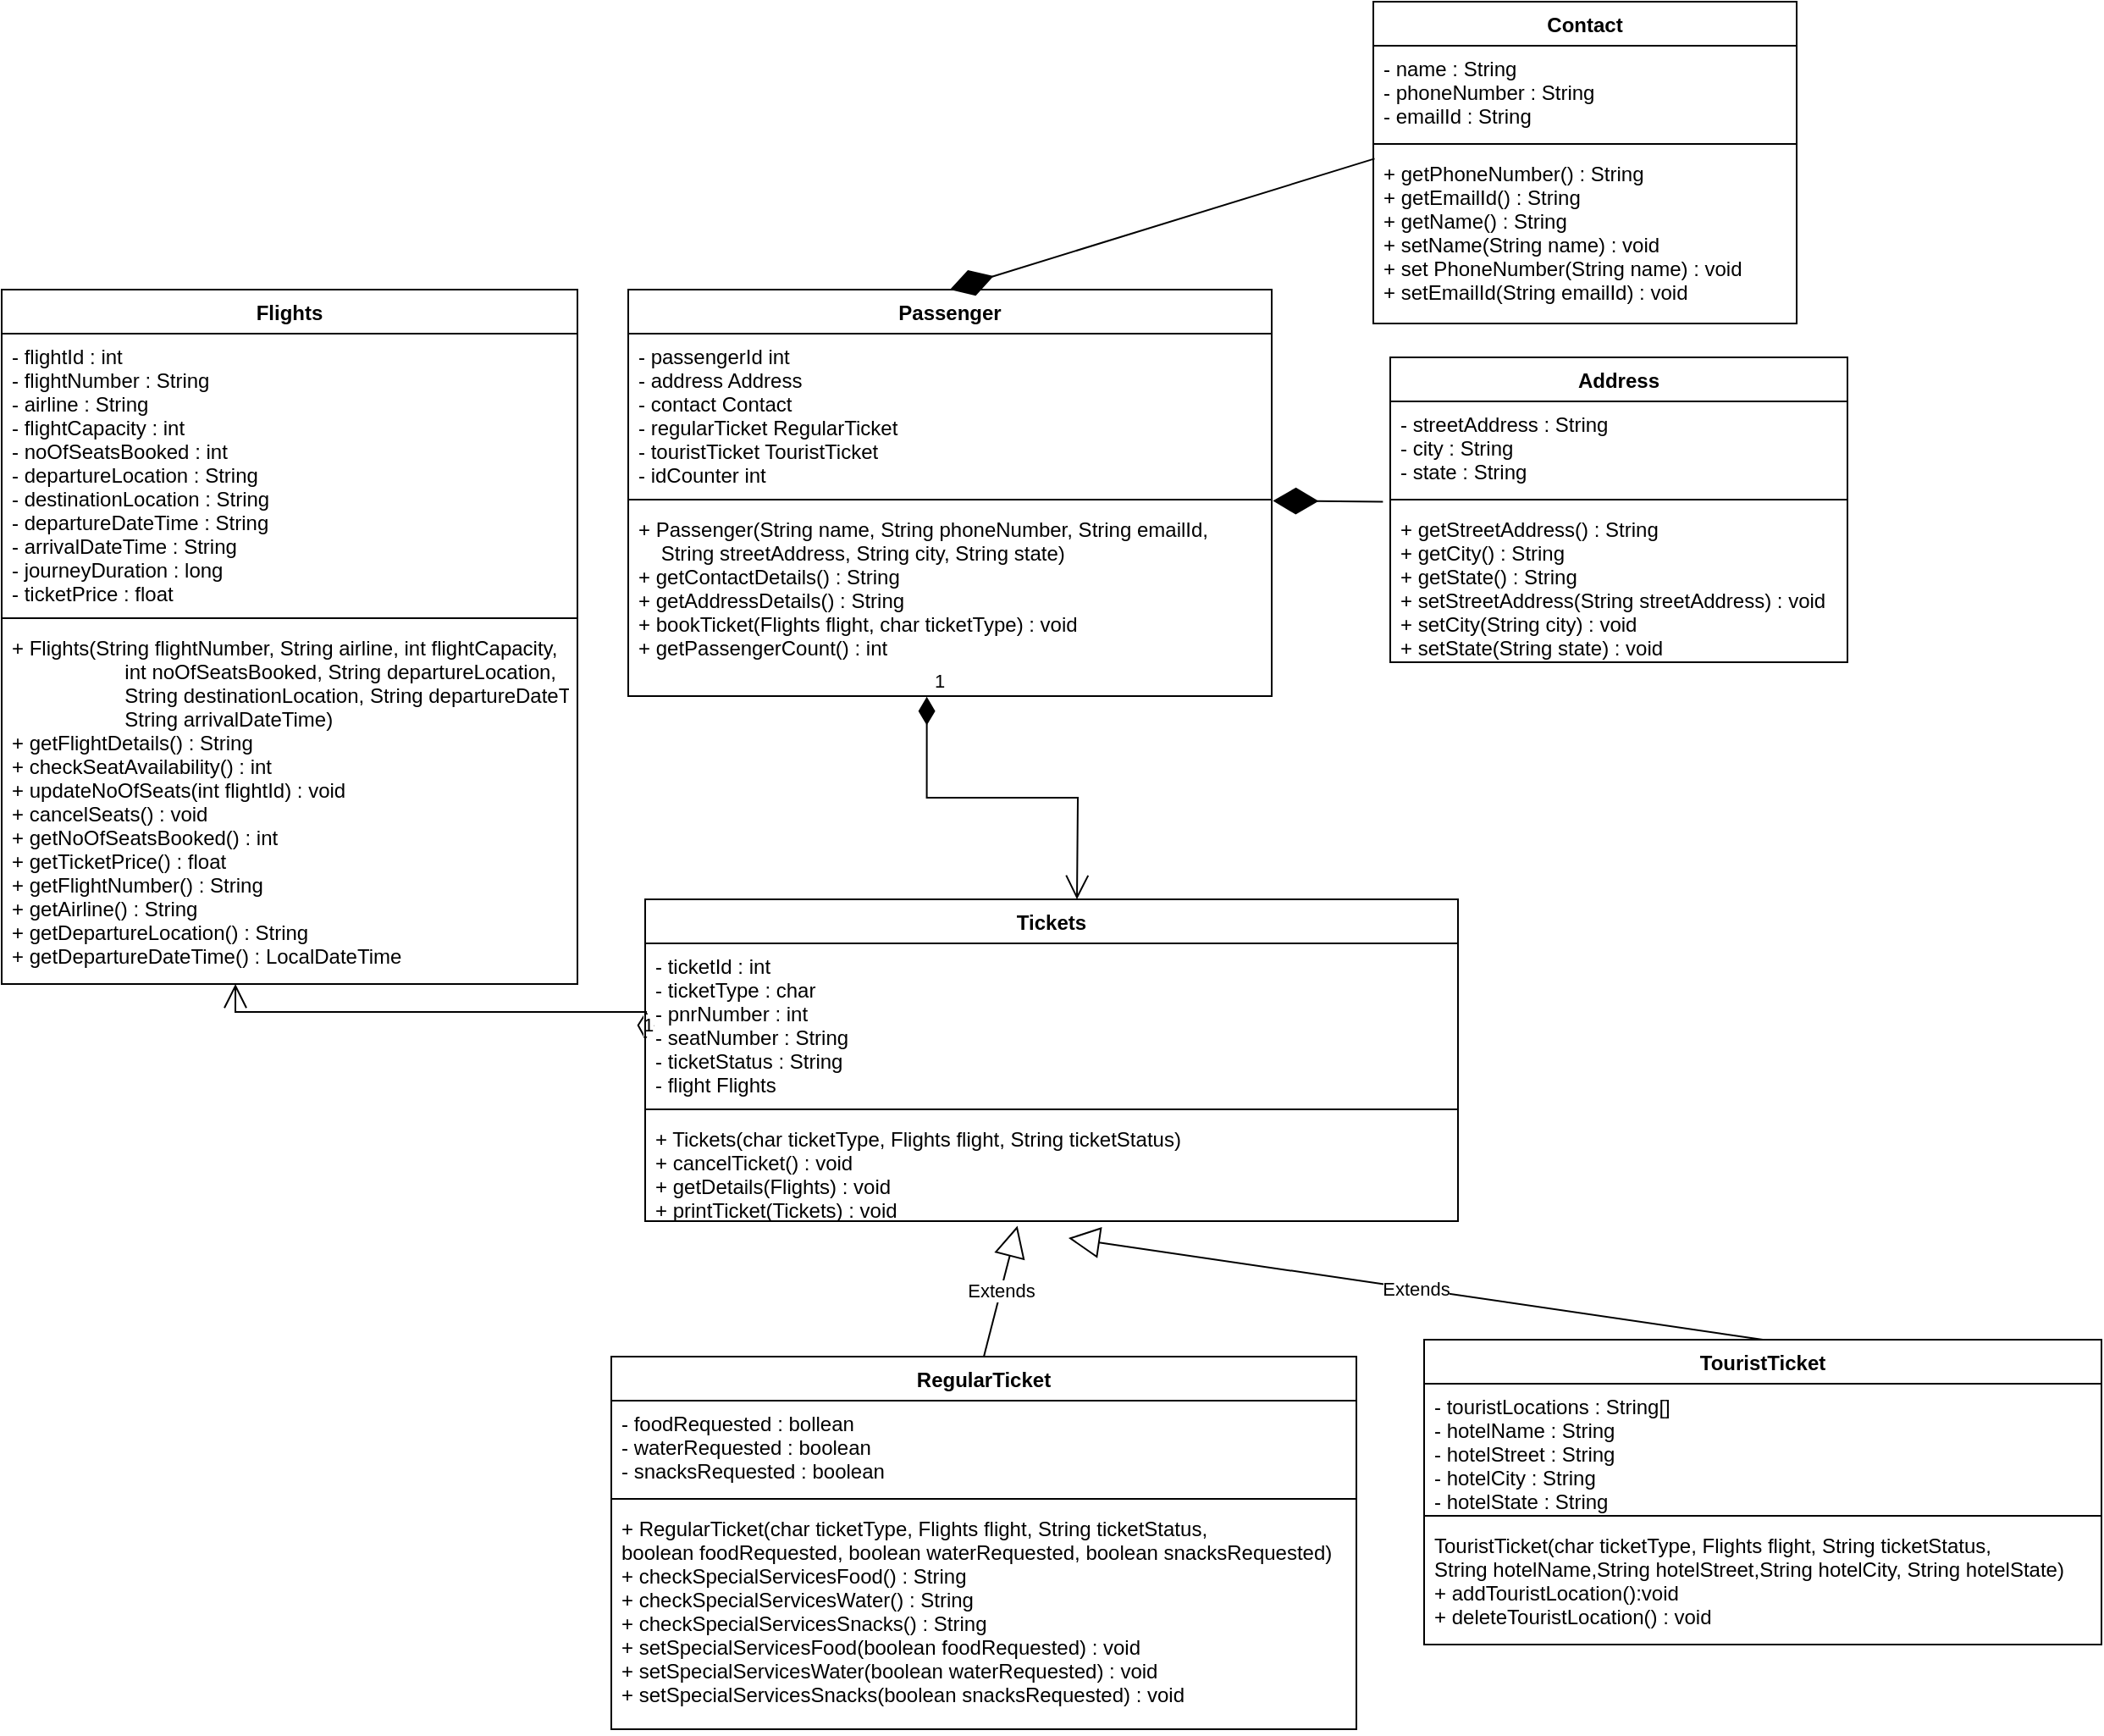 <mxfile version="19.0.2" type="device"><diagram id="SaY9CdiScRE16DnEMUlb" name="Page-1"><mxGraphModel dx="1888" dy="1737" grid="1" gridSize="10" guides="1" tooltips="1" connect="1" arrows="1" fold="1" page="1" pageScale="1" pageWidth="850" pageHeight="1100" math="0" shadow="0"><root><mxCell id="0"/><mxCell id="1" parent="0"/><mxCell id="iqCG_Pqfv1LPZRQMbHWz-1" value="Passenger" style="swimlane;fontStyle=1;align=center;verticalAlign=top;childLayout=stackLayout;horizontal=1;startSize=26;horizontalStack=0;resizeParent=1;resizeParentMax=0;resizeLast=0;collapsible=1;marginBottom=0;" parent="1" vertex="1"><mxGeometry x="40" y="-80" width="380" height="240" as="geometry"/></mxCell><mxCell id="iqCG_Pqfv1LPZRQMbHWz-2" value="- passengerId int&#10;- address Address&#10;- contact Contact&#10;- regularTicket RegularTicket&#10;- touristTicket TouristTicket&#10;- idCounter int" style="text;strokeColor=none;fillColor=none;align=left;verticalAlign=top;spacingLeft=4;spacingRight=4;overflow=hidden;rotatable=0;points=[[0,0.5],[1,0.5]];portConstraint=eastwest;" parent="iqCG_Pqfv1LPZRQMbHWz-1" vertex="1"><mxGeometry y="26" width="380" height="94" as="geometry"/></mxCell><mxCell id="iqCG_Pqfv1LPZRQMbHWz-3" value="" style="line;strokeWidth=1;fillColor=none;align=left;verticalAlign=middle;spacingTop=-1;spacingLeft=3;spacingRight=3;rotatable=0;labelPosition=right;points=[];portConstraint=eastwest;" parent="iqCG_Pqfv1LPZRQMbHWz-1" vertex="1"><mxGeometry y="120" width="380" height="8" as="geometry"/></mxCell><mxCell id="iqCG_Pqfv1LPZRQMbHWz-4" value="+ Passenger(String name, String phoneNumber, String emailId, &#10;    String streetAddress, String city, String state)&#10;+ getContactDetails() : String&#10;+ getAddressDetails() : String&#10;+ bookTicket(Flights flight, char ticketType) : void&#10;+ getPassengerCount() : int" style="text;strokeColor=none;fillColor=none;align=left;verticalAlign=top;spacingLeft=4;spacingRight=4;overflow=hidden;rotatable=0;points=[[0,0.5],[1,0.5]];portConstraint=eastwest;" parent="iqCG_Pqfv1LPZRQMbHWz-1" vertex="1"><mxGeometry y="128" width="380" height="112" as="geometry"/></mxCell><mxCell id="iqCG_Pqfv1LPZRQMbHWz-6" value="Flights" style="swimlane;fontStyle=1;align=center;verticalAlign=top;childLayout=stackLayout;horizontal=1;startSize=26;horizontalStack=0;resizeParent=1;resizeParentMax=0;resizeLast=0;collapsible=1;marginBottom=0;" parent="1" vertex="1"><mxGeometry x="-330" y="-80" width="340" height="410" as="geometry"/></mxCell><mxCell id="iqCG_Pqfv1LPZRQMbHWz-7" value="- flightId : int&#10;- flightNumber : String&#10;- airline : String&#10;- flightCapacity : int&#10;- noOfSeatsBooked : int&#10;- departureLocation : String&#10;- destinationLocation : String&#10;- departureDateTime : String&#10;- arrivalDateTime : String&#10;- journeyDuration : long&#10;- ticketPrice : float" style="text;strokeColor=none;fillColor=none;align=left;verticalAlign=top;spacingLeft=4;spacingRight=4;overflow=hidden;rotatable=0;points=[[0,0.5],[1,0.5]];portConstraint=eastwest;" parent="iqCG_Pqfv1LPZRQMbHWz-6" vertex="1"><mxGeometry y="26" width="340" height="164" as="geometry"/></mxCell><mxCell id="iqCG_Pqfv1LPZRQMbHWz-8" value="" style="line;strokeWidth=1;fillColor=none;align=left;verticalAlign=middle;spacingTop=-1;spacingLeft=3;spacingRight=3;rotatable=0;labelPosition=right;points=[];portConstraint=eastwest;" parent="iqCG_Pqfv1LPZRQMbHWz-6" vertex="1"><mxGeometry y="190" width="340" height="8" as="geometry"/></mxCell><mxCell id="iqCG_Pqfv1LPZRQMbHWz-9" value="+ Flights(String flightNumber, String airline, int flightCapacity,&#10;                    int noOfSeatsBooked, String departureLocation,&#10;                    String destinationLocation, String departureDateTime,&#10;                    String arrivalDateTime)&#10;+ getFlightDetails() : String&#10;+ checkSeatAvailability() : int&#10;+ updateNoOfSeats(int flightId) : void&#10;+ cancelSeats() : void&#10;+ getNoOfSeatsBooked() : int&#10;+ getTicketPrice() : float&#10;+ getFlightNumber() : String&#10;+ getAirline() : String&#10;+ getDepartureLocation() : String&#10;+ getDepartureDateTime() : LocalDateTime&#10; &#10;" style="text;strokeColor=none;fillColor=none;align=left;verticalAlign=top;spacingLeft=4;spacingRight=4;overflow=hidden;rotatable=0;points=[[0,0.5],[1,0.5]];portConstraint=eastwest;" parent="iqCG_Pqfv1LPZRQMbHWz-6" vertex="1"><mxGeometry y="198" width="340" height="212" as="geometry"/></mxCell><mxCell id="iqCG_Pqfv1LPZRQMbHWz-15" value="RegularTicket" style="swimlane;fontStyle=1;align=center;verticalAlign=top;childLayout=stackLayout;horizontal=1;startSize=26;horizontalStack=0;resizeParent=1;resizeParentMax=0;resizeLast=0;collapsible=1;marginBottom=0;" parent="1" vertex="1"><mxGeometry x="30" y="550" width="440" height="220" as="geometry"/></mxCell><mxCell id="iqCG_Pqfv1LPZRQMbHWz-16" value="- foodRequested : bollean&#10;- waterRequested : boolean&#10;- snacksRequested : boolean&#10;" style="text;strokeColor=none;fillColor=none;align=left;verticalAlign=top;spacingLeft=4;spacingRight=4;overflow=hidden;rotatable=0;points=[[0,0.5],[1,0.5]];portConstraint=eastwest;" parent="iqCG_Pqfv1LPZRQMbHWz-15" vertex="1"><mxGeometry y="26" width="440" height="54" as="geometry"/></mxCell><mxCell id="iqCG_Pqfv1LPZRQMbHWz-17" value="" style="line;strokeWidth=1;fillColor=none;align=left;verticalAlign=middle;spacingTop=-1;spacingLeft=3;spacingRight=3;rotatable=0;labelPosition=right;points=[];portConstraint=eastwest;" parent="iqCG_Pqfv1LPZRQMbHWz-15" vertex="1"><mxGeometry y="80" width="440" height="8" as="geometry"/></mxCell><mxCell id="iqCG_Pqfv1LPZRQMbHWz-18" value="+ RegularTicket(char ticketType, Flights flight, String ticketStatus,&#10;boolean foodRequested, boolean waterRequested, boolean snacksRequested)&#10;+ checkSpecialServicesFood() : String&#10;+ checkSpecialServicesWater() : String&#10;+ checkSpecialServicesSnacks() : String&#10;+ setSpecialServicesFood(boolean foodRequested) : void&#10;+ setSpecialServicesWater(boolean waterRequested) : void    &#10;+ setSpecialServicesSnacks(boolean snacksRequested) : void" style="text;strokeColor=none;fillColor=none;align=left;verticalAlign=top;spacingLeft=4;spacingRight=4;overflow=hidden;rotatable=0;points=[[0,0.5],[1,0.5]];portConstraint=eastwest;" parent="iqCG_Pqfv1LPZRQMbHWz-15" vertex="1"><mxGeometry y="88" width="440" height="132" as="geometry"/></mxCell><mxCell id="iqCG_Pqfv1LPZRQMbHWz-19" value="TouristTicket" style="swimlane;fontStyle=1;align=center;verticalAlign=top;childLayout=stackLayout;horizontal=1;startSize=26;horizontalStack=0;resizeParent=1;resizeParentMax=0;resizeLast=0;collapsible=1;marginBottom=0;" parent="1" vertex="1"><mxGeometry x="510" y="540" width="400" height="180" as="geometry"/></mxCell><mxCell id="iqCG_Pqfv1LPZRQMbHWz-20" value="- touristLocations : String[]&#10;- hotelName : String&#10;- hotelStreet : String&#10;- hotelCity : String&#10;- hotelState : String&#10;" style="text;strokeColor=none;fillColor=none;align=left;verticalAlign=top;spacingLeft=4;spacingRight=4;overflow=hidden;rotatable=0;points=[[0,0.5],[1,0.5]];portConstraint=eastwest;" parent="iqCG_Pqfv1LPZRQMbHWz-19" vertex="1"><mxGeometry y="26" width="400" height="74" as="geometry"/></mxCell><mxCell id="iqCG_Pqfv1LPZRQMbHWz-21" value="" style="line;strokeWidth=1;fillColor=none;align=left;verticalAlign=middle;spacingTop=-1;spacingLeft=3;spacingRight=3;rotatable=0;labelPosition=right;points=[];portConstraint=eastwest;" parent="iqCG_Pqfv1LPZRQMbHWz-19" vertex="1"><mxGeometry y="100" width="400" height="8" as="geometry"/></mxCell><mxCell id="iqCG_Pqfv1LPZRQMbHWz-22" value="TouristTicket(char ticketType, Flights flight, String ticketStatus,&#10;String hotelName,String hotelStreet,String hotelCity, String hotelState)&#10;+ addTouristLocation():void&#10;+ deleteTouristLocation() : void" style="text;strokeColor=none;fillColor=none;align=left;verticalAlign=top;spacingLeft=4;spacingRight=4;overflow=hidden;rotatable=0;points=[[0,0.5],[1,0.5]];portConstraint=eastwest;" parent="iqCG_Pqfv1LPZRQMbHWz-19" vertex="1"><mxGeometry y="108" width="400" height="72" as="geometry"/></mxCell><mxCell id="iqCG_Pqfv1LPZRQMbHWz-23" value="Address" style="swimlane;fontStyle=1;align=center;verticalAlign=top;childLayout=stackLayout;horizontal=1;startSize=26;horizontalStack=0;resizeParent=1;resizeParentMax=0;resizeLast=0;collapsible=1;marginBottom=0;" parent="1" vertex="1"><mxGeometry x="490" y="-40" width="270" height="180" as="geometry"/></mxCell><mxCell id="iqCG_Pqfv1LPZRQMbHWz-24" value="- streetAddress : String&#10;- city : String&#10;- state : String" style="text;strokeColor=none;fillColor=none;align=left;verticalAlign=top;spacingLeft=4;spacingRight=4;overflow=hidden;rotatable=0;points=[[0,0.5],[1,0.5]];portConstraint=eastwest;" parent="iqCG_Pqfv1LPZRQMbHWz-23" vertex="1"><mxGeometry y="26" width="270" height="54" as="geometry"/></mxCell><mxCell id="iqCG_Pqfv1LPZRQMbHWz-25" value="" style="line;strokeWidth=1;fillColor=none;align=left;verticalAlign=middle;spacingTop=-1;spacingLeft=3;spacingRight=3;rotatable=0;labelPosition=right;points=[];portConstraint=eastwest;" parent="iqCG_Pqfv1LPZRQMbHWz-23" vertex="1"><mxGeometry y="80" width="270" height="8" as="geometry"/></mxCell><mxCell id="iqCG_Pqfv1LPZRQMbHWz-26" value="+ getStreetAddress() : String&#10;+ getCity() : String&#10;+ getState() : String&#10;+ setStreetAddress(String streetAddress) : void&#10;+ setCity(String city) : void&#10;+ setState(String state) : void" style="text;strokeColor=none;fillColor=none;align=left;verticalAlign=top;spacingLeft=4;spacingRight=4;overflow=hidden;rotatable=0;points=[[0,0.5],[1,0.5]];portConstraint=eastwest;" parent="iqCG_Pqfv1LPZRQMbHWz-23" vertex="1"><mxGeometry y="88" width="270" height="92" as="geometry"/></mxCell><mxCell id="iqCG_Pqfv1LPZRQMbHWz-28" value="Extends" style="endArrow=block;endSize=16;endFill=0;html=1;rounded=0;exitX=0.5;exitY=0;exitDx=0;exitDy=0;entryX=0.458;entryY=1.045;entryDx=0;entryDy=0;entryPerimeter=0;" parent="1" source="iqCG_Pqfv1LPZRQMbHWz-15" target="X5EKlg62ru-troUp9um_-7" edge="1"><mxGeometry width="160" relative="1" as="geometry"><mxPoint x="150" y="700" as="sourcePoint"/><mxPoint x="305" y="450" as="targetPoint"/></mxGeometry></mxCell><mxCell id="iqCG_Pqfv1LPZRQMbHWz-29" value="Extends" style="endArrow=block;endSize=16;endFill=0;html=1;rounded=0;exitX=0.5;exitY=0;exitDx=0;exitDy=0;" parent="1" source="iqCG_Pqfv1LPZRQMbHWz-19" edge="1"><mxGeometry width="160" relative="1" as="geometry"><mxPoint x="320" y="698" as="sourcePoint"/><mxPoint x="300" y="480" as="targetPoint"/></mxGeometry></mxCell><mxCell id="iqCG_Pqfv1LPZRQMbHWz-36" value="" style="endArrow=diamondThin;endFill=1;endSize=24;html=1;rounded=0;exitX=-0.016;exitY=-0.03;exitDx=0;exitDy=0;exitPerimeter=0;entryX=1.002;entryY=1.05;entryDx=0;entryDy=0;entryPerimeter=0;" parent="1" source="iqCG_Pqfv1LPZRQMbHWz-26" target="iqCG_Pqfv1LPZRQMbHWz-2" edge="1"><mxGeometry width="160" relative="1" as="geometry"><mxPoint x="340" y="530" as="sourcePoint"/><mxPoint x="380" y="220" as="targetPoint"/></mxGeometry></mxCell><mxCell id="iqCG_Pqfv1LPZRQMbHWz-38" value="1" style="endArrow=open;html=1;endSize=12;startArrow=diamondThin;startSize=14;startFill=0;edgeStyle=orthogonalEdgeStyle;align=left;verticalAlign=bottom;rounded=0;entryX=0.406;entryY=1;entryDx=0;entryDy=0;entryPerimeter=0;exitX=0;exitY=0.5;exitDx=0;exitDy=0;" parent="1" target="iqCG_Pqfv1LPZRQMbHWz-9" edge="1"><mxGeometry x="-1" y="3" relative="1" as="geometry"><mxPoint x="50" y="363" as="sourcePoint"/><mxPoint x="90" y="280" as="targetPoint"/></mxGeometry></mxCell><mxCell id="iqCG_Pqfv1LPZRQMbHWz-40" value="1" style="endArrow=open;html=1;endSize=12;startArrow=diamondThin;startSize=14;startFill=1;edgeStyle=orthogonalEdgeStyle;align=left;verticalAlign=bottom;rounded=0;exitX=0.464;exitY=1.003;exitDx=0;exitDy=0;exitPerimeter=0;" parent="1" source="iqCG_Pqfv1LPZRQMbHWz-4" edge="1"><mxGeometry x="-1" y="3" relative="1" as="geometry"><mxPoint x="190" y="280" as="sourcePoint"/><mxPoint x="305" y="280" as="targetPoint"/></mxGeometry></mxCell><mxCell id="iqCG_Pqfv1LPZRQMbHWz-42" value="Contact" style="swimlane;fontStyle=1;align=center;verticalAlign=top;childLayout=stackLayout;horizontal=1;startSize=26;horizontalStack=0;resizeParent=1;resizeParentMax=0;resizeLast=0;collapsible=1;marginBottom=0;" parent="1" vertex="1"><mxGeometry x="480" y="-250" width="250" height="190" as="geometry"/></mxCell><mxCell id="iqCG_Pqfv1LPZRQMbHWz-46" value="- name : String&#10;- phoneNumber : String&#10;- emailId : String&#10;" style="text;strokeColor=none;fillColor=none;align=left;verticalAlign=top;spacingLeft=4;spacingRight=4;overflow=hidden;rotatable=0;points=[[0,0.5],[1,0.5]];portConstraint=eastwest;" parent="iqCG_Pqfv1LPZRQMbHWz-42" vertex="1"><mxGeometry y="26" width="250" height="54" as="geometry"/></mxCell><mxCell id="iqCG_Pqfv1LPZRQMbHWz-44" value="" style="line;strokeWidth=1;fillColor=none;align=left;verticalAlign=middle;spacingTop=-1;spacingLeft=3;spacingRight=3;rotatable=0;labelPosition=right;points=[];portConstraint=eastwest;" parent="iqCG_Pqfv1LPZRQMbHWz-42" vertex="1"><mxGeometry y="80" width="250" height="8" as="geometry"/></mxCell><mxCell id="iqCG_Pqfv1LPZRQMbHWz-45" value="+ getPhoneNumber() : String&#10;+ getEmailId() : String&#10;+ getName() : String&#10;+ setName(String name) : void&#10;+ set PhoneNumber(String name) : void&#10;+ setEmailId(String emailId) : void" style="text;strokeColor=none;fillColor=none;align=left;verticalAlign=top;spacingLeft=4;spacingRight=4;overflow=hidden;rotatable=0;points=[[0,0.5],[1,0.5]];portConstraint=eastwest;" parent="iqCG_Pqfv1LPZRQMbHWz-42" vertex="1"><mxGeometry y="88" width="250" height="102" as="geometry"/></mxCell><mxCell id="iqCG_Pqfv1LPZRQMbHWz-48" value="" style="endArrow=diamondThin;endFill=1;endSize=24;html=1;rounded=0;entryX=0.5;entryY=0;entryDx=0;entryDy=0;exitX=0.003;exitY=0.046;exitDx=0;exitDy=0;exitPerimeter=0;" parent="1" source="iqCG_Pqfv1LPZRQMbHWz-45" target="iqCG_Pqfv1LPZRQMbHWz-1" edge="1"><mxGeometry width="160" relative="1" as="geometry"><mxPoint x="190" as="sourcePoint"/><mxPoint x="350" as="targetPoint"/></mxGeometry></mxCell><mxCell id="X5EKlg62ru-troUp9um_-4" value="Tickets" style="swimlane;fontStyle=1;align=center;verticalAlign=top;childLayout=stackLayout;horizontal=1;startSize=26;horizontalStack=0;resizeParent=1;resizeParentMax=0;resizeLast=0;collapsible=1;marginBottom=0;" vertex="1" parent="1"><mxGeometry x="50" y="280" width="480" height="190" as="geometry"/></mxCell><mxCell id="X5EKlg62ru-troUp9um_-5" value="- ticketId : int&#10;- ticketType : char&#10;- pnrNumber : int&#10;- seatNumber : String&#10;- ticketStatus : String&#10;- flight Flights&#10;" style="text;strokeColor=none;fillColor=none;align=left;verticalAlign=top;spacingLeft=4;spacingRight=4;overflow=hidden;rotatable=0;points=[[0,0.5],[1,0.5]];portConstraint=eastwest;" vertex="1" parent="X5EKlg62ru-troUp9um_-4"><mxGeometry y="26" width="480" height="94" as="geometry"/></mxCell><mxCell id="X5EKlg62ru-troUp9um_-6" value="" style="line;strokeWidth=1;fillColor=none;align=left;verticalAlign=middle;spacingTop=-1;spacingLeft=3;spacingRight=3;rotatable=0;labelPosition=right;points=[];portConstraint=eastwest;" vertex="1" parent="X5EKlg62ru-troUp9um_-4"><mxGeometry y="120" width="480" height="8" as="geometry"/></mxCell><mxCell id="X5EKlg62ru-troUp9um_-7" value="+ Tickets(char ticketType, Flights flight, String ticketStatus)&#10;+ cancelTicket() : void&#10;+ getDetails(Flights) : void&#10;+ printTicket(Tickets) : void &#10;" style="text;strokeColor=none;fillColor=none;align=left;verticalAlign=top;spacingLeft=4;spacingRight=4;overflow=hidden;rotatable=0;points=[[0,0.5],[1,0.5]];portConstraint=eastwest;" vertex="1" parent="X5EKlg62ru-troUp9um_-4"><mxGeometry y="128" width="480" height="62" as="geometry"/></mxCell></root></mxGraphModel></diagram></mxfile>